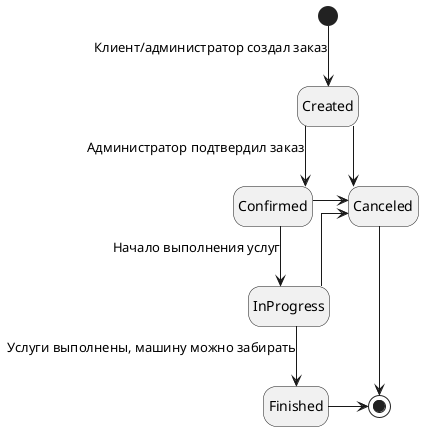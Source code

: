 @startuml
hide empty description
skinparam Linetype ortho

[*] --> Created : Клиент/администратор создал заказ
Created --> Confirmed : Администратор подтвердил заказ
Confirmed --> InProgress : Начало выполнения услуг
InProgress --> Finished : Услуги выполнены, машину можно забирать
Finished -> [*]

Created --> Canceled
Confirmed -right---> Canceled
InProgress -up-> Canceled
Canceled --> [*]

@enduml
